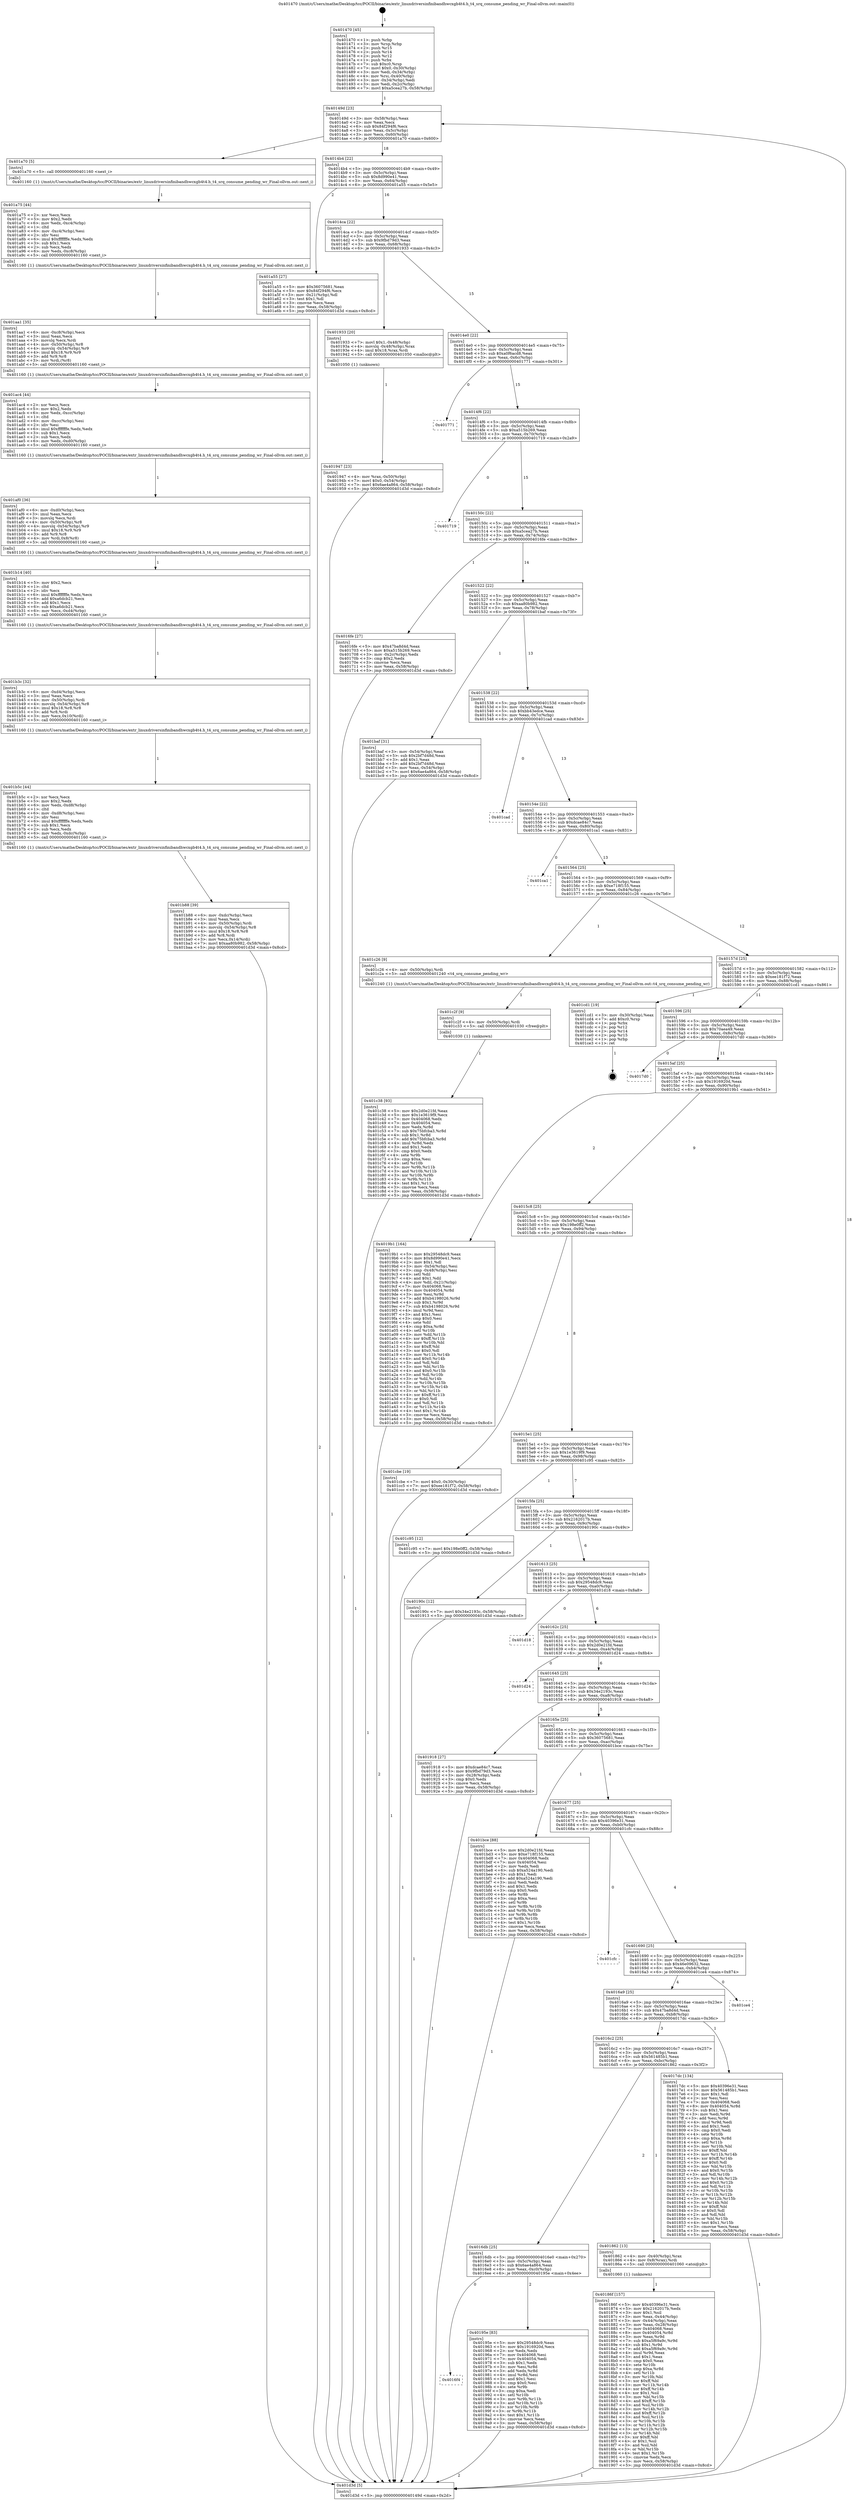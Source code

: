 digraph "0x401470" {
  label = "0x401470 (/mnt/c/Users/mathe/Desktop/tcc/POCII/binaries/extr_linuxdriversinfinibandhwcxgb4t4.h_t4_srq_consume_pending_wr_Final-ollvm.out::main(0))"
  labelloc = "t"
  node[shape=record]

  Entry [label="",width=0.3,height=0.3,shape=circle,fillcolor=black,style=filled]
  "0x40149d" [label="{
     0x40149d [23]\l
     | [instrs]\l
     &nbsp;&nbsp;0x40149d \<+3\>: mov -0x58(%rbp),%eax\l
     &nbsp;&nbsp;0x4014a0 \<+2\>: mov %eax,%ecx\l
     &nbsp;&nbsp;0x4014a2 \<+6\>: sub $0x84f294f6,%ecx\l
     &nbsp;&nbsp;0x4014a8 \<+3\>: mov %eax,-0x5c(%rbp)\l
     &nbsp;&nbsp;0x4014ab \<+3\>: mov %ecx,-0x60(%rbp)\l
     &nbsp;&nbsp;0x4014ae \<+6\>: je 0000000000401a70 \<main+0x600\>\l
  }"]
  "0x401a70" [label="{
     0x401a70 [5]\l
     | [instrs]\l
     &nbsp;&nbsp;0x401a70 \<+5\>: call 0000000000401160 \<next_i\>\l
     | [calls]\l
     &nbsp;&nbsp;0x401160 \{1\} (/mnt/c/Users/mathe/Desktop/tcc/POCII/binaries/extr_linuxdriversinfinibandhwcxgb4t4.h_t4_srq_consume_pending_wr_Final-ollvm.out::next_i)\l
  }"]
  "0x4014b4" [label="{
     0x4014b4 [22]\l
     | [instrs]\l
     &nbsp;&nbsp;0x4014b4 \<+5\>: jmp 00000000004014b9 \<main+0x49\>\l
     &nbsp;&nbsp;0x4014b9 \<+3\>: mov -0x5c(%rbp),%eax\l
     &nbsp;&nbsp;0x4014bc \<+5\>: sub $0x8d990e41,%eax\l
     &nbsp;&nbsp;0x4014c1 \<+3\>: mov %eax,-0x64(%rbp)\l
     &nbsp;&nbsp;0x4014c4 \<+6\>: je 0000000000401a55 \<main+0x5e5\>\l
  }"]
  Exit [label="",width=0.3,height=0.3,shape=circle,fillcolor=black,style=filled,peripheries=2]
  "0x401a55" [label="{
     0x401a55 [27]\l
     | [instrs]\l
     &nbsp;&nbsp;0x401a55 \<+5\>: mov $0x36075681,%eax\l
     &nbsp;&nbsp;0x401a5a \<+5\>: mov $0x84f294f6,%ecx\l
     &nbsp;&nbsp;0x401a5f \<+3\>: mov -0x21(%rbp),%dl\l
     &nbsp;&nbsp;0x401a62 \<+3\>: test $0x1,%dl\l
     &nbsp;&nbsp;0x401a65 \<+3\>: cmovne %ecx,%eax\l
     &nbsp;&nbsp;0x401a68 \<+3\>: mov %eax,-0x58(%rbp)\l
     &nbsp;&nbsp;0x401a6b \<+5\>: jmp 0000000000401d3d \<main+0x8cd\>\l
  }"]
  "0x4014ca" [label="{
     0x4014ca [22]\l
     | [instrs]\l
     &nbsp;&nbsp;0x4014ca \<+5\>: jmp 00000000004014cf \<main+0x5f\>\l
     &nbsp;&nbsp;0x4014cf \<+3\>: mov -0x5c(%rbp),%eax\l
     &nbsp;&nbsp;0x4014d2 \<+5\>: sub $0x9fbd79d3,%eax\l
     &nbsp;&nbsp;0x4014d7 \<+3\>: mov %eax,-0x68(%rbp)\l
     &nbsp;&nbsp;0x4014da \<+6\>: je 0000000000401933 \<main+0x4c3\>\l
  }"]
  "0x401c38" [label="{
     0x401c38 [93]\l
     | [instrs]\l
     &nbsp;&nbsp;0x401c38 \<+5\>: mov $0x2d0e21fd,%eax\l
     &nbsp;&nbsp;0x401c3d \<+5\>: mov $0x1e3619f9,%ecx\l
     &nbsp;&nbsp;0x401c42 \<+7\>: mov 0x404068,%edx\l
     &nbsp;&nbsp;0x401c49 \<+7\>: mov 0x404054,%esi\l
     &nbsp;&nbsp;0x401c50 \<+3\>: mov %edx,%r8d\l
     &nbsp;&nbsp;0x401c53 \<+7\>: sub $0x75bfcba3,%r8d\l
     &nbsp;&nbsp;0x401c5a \<+4\>: sub $0x1,%r8d\l
     &nbsp;&nbsp;0x401c5e \<+7\>: add $0x75bfcba3,%r8d\l
     &nbsp;&nbsp;0x401c65 \<+4\>: imul %r8d,%edx\l
     &nbsp;&nbsp;0x401c69 \<+3\>: and $0x1,%edx\l
     &nbsp;&nbsp;0x401c6c \<+3\>: cmp $0x0,%edx\l
     &nbsp;&nbsp;0x401c6f \<+4\>: sete %r9b\l
     &nbsp;&nbsp;0x401c73 \<+3\>: cmp $0xa,%esi\l
     &nbsp;&nbsp;0x401c76 \<+4\>: setl %r10b\l
     &nbsp;&nbsp;0x401c7a \<+3\>: mov %r9b,%r11b\l
     &nbsp;&nbsp;0x401c7d \<+3\>: and %r10b,%r11b\l
     &nbsp;&nbsp;0x401c80 \<+3\>: xor %r10b,%r9b\l
     &nbsp;&nbsp;0x401c83 \<+3\>: or %r9b,%r11b\l
     &nbsp;&nbsp;0x401c86 \<+4\>: test $0x1,%r11b\l
     &nbsp;&nbsp;0x401c8a \<+3\>: cmovne %ecx,%eax\l
     &nbsp;&nbsp;0x401c8d \<+3\>: mov %eax,-0x58(%rbp)\l
     &nbsp;&nbsp;0x401c90 \<+5\>: jmp 0000000000401d3d \<main+0x8cd\>\l
  }"]
  "0x401933" [label="{
     0x401933 [20]\l
     | [instrs]\l
     &nbsp;&nbsp;0x401933 \<+7\>: movl $0x1,-0x48(%rbp)\l
     &nbsp;&nbsp;0x40193a \<+4\>: movslq -0x48(%rbp),%rax\l
     &nbsp;&nbsp;0x40193e \<+4\>: imul $0x18,%rax,%rdi\l
     &nbsp;&nbsp;0x401942 \<+5\>: call 0000000000401050 \<malloc@plt\>\l
     | [calls]\l
     &nbsp;&nbsp;0x401050 \{1\} (unknown)\l
  }"]
  "0x4014e0" [label="{
     0x4014e0 [22]\l
     | [instrs]\l
     &nbsp;&nbsp;0x4014e0 \<+5\>: jmp 00000000004014e5 \<main+0x75\>\l
     &nbsp;&nbsp;0x4014e5 \<+3\>: mov -0x5c(%rbp),%eax\l
     &nbsp;&nbsp;0x4014e8 \<+5\>: sub $0xa0f6acd8,%eax\l
     &nbsp;&nbsp;0x4014ed \<+3\>: mov %eax,-0x6c(%rbp)\l
     &nbsp;&nbsp;0x4014f0 \<+6\>: je 0000000000401771 \<main+0x301\>\l
  }"]
  "0x401c2f" [label="{
     0x401c2f [9]\l
     | [instrs]\l
     &nbsp;&nbsp;0x401c2f \<+4\>: mov -0x50(%rbp),%rdi\l
     &nbsp;&nbsp;0x401c33 \<+5\>: call 0000000000401030 \<free@plt\>\l
     | [calls]\l
     &nbsp;&nbsp;0x401030 \{1\} (unknown)\l
  }"]
  "0x401771" [label="{
     0x401771\l
  }", style=dashed]
  "0x4014f6" [label="{
     0x4014f6 [22]\l
     | [instrs]\l
     &nbsp;&nbsp;0x4014f6 \<+5\>: jmp 00000000004014fb \<main+0x8b\>\l
     &nbsp;&nbsp;0x4014fb \<+3\>: mov -0x5c(%rbp),%eax\l
     &nbsp;&nbsp;0x4014fe \<+5\>: sub $0xa515b269,%eax\l
     &nbsp;&nbsp;0x401503 \<+3\>: mov %eax,-0x70(%rbp)\l
     &nbsp;&nbsp;0x401506 \<+6\>: je 0000000000401719 \<main+0x2a9\>\l
  }"]
  "0x401b88" [label="{
     0x401b88 [39]\l
     | [instrs]\l
     &nbsp;&nbsp;0x401b88 \<+6\>: mov -0xdc(%rbp),%ecx\l
     &nbsp;&nbsp;0x401b8e \<+3\>: imul %eax,%ecx\l
     &nbsp;&nbsp;0x401b91 \<+4\>: mov -0x50(%rbp),%rdi\l
     &nbsp;&nbsp;0x401b95 \<+4\>: movslq -0x54(%rbp),%r8\l
     &nbsp;&nbsp;0x401b99 \<+4\>: imul $0x18,%r8,%r8\l
     &nbsp;&nbsp;0x401b9d \<+3\>: add %r8,%rdi\l
     &nbsp;&nbsp;0x401ba0 \<+3\>: mov %ecx,0x14(%rdi)\l
     &nbsp;&nbsp;0x401ba3 \<+7\>: movl $0xaa80b982,-0x58(%rbp)\l
     &nbsp;&nbsp;0x401baa \<+5\>: jmp 0000000000401d3d \<main+0x8cd\>\l
  }"]
  "0x401719" [label="{
     0x401719\l
  }", style=dashed]
  "0x40150c" [label="{
     0x40150c [22]\l
     | [instrs]\l
     &nbsp;&nbsp;0x40150c \<+5\>: jmp 0000000000401511 \<main+0xa1\>\l
     &nbsp;&nbsp;0x401511 \<+3\>: mov -0x5c(%rbp),%eax\l
     &nbsp;&nbsp;0x401514 \<+5\>: sub $0xa5cea27b,%eax\l
     &nbsp;&nbsp;0x401519 \<+3\>: mov %eax,-0x74(%rbp)\l
     &nbsp;&nbsp;0x40151c \<+6\>: je 00000000004016fe \<main+0x28e\>\l
  }"]
  "0x401b5c" [label="{
     0x401b5c [44]\l
     | [instrs]\l
     &nbsp;&nbsp;0x401b5c \<+2\>: xor %ecx,%ecx\l
     &nbsp;&nbsp;0x401b5e \<+5\>: mov $0x2,%edx\l
     &nbsp;&nbsp;0x401b63 \<+6\>: mov %edx,-0xd8(%rbp)\l
     &nbsp;&nbsp;0x401b69 \<+1\>: cltd\l
     &nbsp;&nbsp;0x401b6a \<+6\>: mov -0xd8(%rbp),%esi\l
     &nbsp;&nbsp;0x401b70 \<+2\>: idiv %esi\l
     &nbsp;&nbsp;0x401b72 \<+6\>: imul $0xfffffffe,%edx,%edx\l
     &nbsp;&nbsp;0x401b78 \<+3\>: sub $0x1,%ecx\l
     &nbsp;&nbsp;0x401b7b \<+2\>: sub %ecx,%edx\l
     &nbsp;&nbsp;0x401b7d \<+6\>: mov %edx,-0xdc(%rbp)\l
     &nbsp;&nbsp;0x401b83 \<+5\>: call 0000000000401160 \<next_i\>\l
     | [calls]\l
     &nbsp;&nbsp;0x401160 \{1\} (/mnt/c/Users/mathe/Desktop/tcc/POCII/binaries/extr_linuxdriversinfinibandhwcxgb4t4.h_t4_srq_consume_pending_wr_Final-ollvm.out::next_i)\l
  }"]
  "0x4016fe" [label="{
     0x4016fe [27]\l
     | [instrs]\l
     &nbsp;&nbsp;0x4016fe \<+5\>: mov $0x47ba8d4d,%eax\l
     &nbsp;&nbsp;0x401703 \<+5\>: mov $0xa515b269,%ecx\l
     &nbsp;&nbsp;0x401708 \<+3\>: mov -0x2c(%rbp),%edx\l
     &nbsp;&nbsp;0x40170b \<+3\>: cmp $0x2,%edx\l
     &nbsp;&nbsp;0x40170e \<+3\>: cmovne %ecx,%eax\l
     &nbsp;&nbsp;0x401711 \<+3\>: mov %eax,-0x58(%rbp)\l
     &nbsp;&nbsp;0x401714 \<+5\>: jmp 0000000000401d3d \<main+0x8cd\>\l
  }"]
  "0x401522" [label="{
     0x401522 [22]\l
     | [instrs]\l
     &nbsp;&nbsp;0x401522 \<+5\>: jmp 0000000000401527 \<main+0xb7\>\l
     &nbsp;&nbsp;0x401527 \<+3\>: mov -0x5c(%rbp),%eax\l
     &nbsp;&nbsp;0x40152a \<+5\>: sub $0xaa80b982,%eax\l
     &nbsp;&nbsp;0x40152f \<+3\>: mov %eax,-0x78(%rbp)\l
     &nbsp;&nbsp;0x401532 \<+6\>: je 0000000000401baf \<main+0x73f\>\l
  }"]
  "0x401d3d" [label="{
     0x401d3d [5]\l
     | [instrs]\l
     &nbsp;&nbsp;0x401d3d \<+5\>: jmp 000000000040149d \<main+0x2d\>\l
  }"]
  "0x401470" [label="{
     0x401470 [45]\l
     | [instrs]\l
     &nbsp;&nbsp;0x401470 \<+1\>: push %rbp\l
     &nbsp;&nbsp;0x401471 \<+3\>: mov %rsp,%rbp\l
     &nbsp;&nbsp;0x401474 \<+2\>: push %r15\l
     &nbsp;&nbsp;0x401476 \<+2\>: push %r14\l
     &nbsp;&nbsp;0x401478 \<+2\>: push %r12\l
     &nbsp;&nbsp;0x40147a \<+1\>: push %rbx\l
     &nbsp;&nbsp;0x40147b \<+7\>: sub $0xc0,%rsp\l
     &nbsp;&nbsp;0x401482 \<+7\>: movl $0x0,-0x30(%rbp)\l
     &nbsp;&nbsp;0x401489 \<+3\>: mov %edi,-0x34(%rbp)\l
     &nbsp;&nbsp;0x40148c \<+4\>: mov %rsi,-0x40(%rbp)\l
     &nbsp;&nbsp;0x401490 \<+3\>: mov -0x34(%rbp),%edi\l
     &nbsp;&nbsp;0x401493 \<+3\>: mov %edi,-0x2c(%rbp)\l
     &nbsp;&nbsp;0x401496 \<+7\>: movl $0xa5cea27b,-0x58(%rbp)\l
  }"]
  "0x401b3c" [label="{
     0x401b3c [32]\l
     | [instrs]\l
     &nbsp;&nbsp;0x401b3c \<+6\>: mov -0xd4(%rbp),%ecx\l
     &nbsp;&nbsp;0x401b42 \<+3\>: imul %eax,%ecx\l
     &nbsp;&nbsp;0x401b45 \<+4\>: mov -0x50(%rbp),%rdi\l
     &nbsp;&nbsp;0x401b49 \<+4\>: movslq -0x54(%rbp),%r8\l
     &nbsp;&nbsp;0x401b4d \<+4\>: imul $0x18,%r8,%r8\l
     &nbsp;&nbsp;0x401b51 \<+3\>: add %r8,%rdi\l
     &nbsp;&nbsp;0x401b54 \<+3\>: mov %ecx,0x10(%rdi)\l
     &nbsp;&nbsp;0x401b57 \<+5\>: call 0000000000401160 \<next_i\>\l
     | [calls]\l
     &nbsp;&nbsp;0x401160 \{1\} (/mnt/c/Users/mathe/Desktop/tcc/POCII/binaries/extr_linuxdriversinfinibandhwcxgb4t4.h_t4_srq_consume_pending_wr_Final-ollvm.out::next_i)\l
  }"]
  "0x401baf" [label="{
     0x401baf [31]\l
     | [instrs]\l
     &nbsp;&nbsp;0x401baf \<+3\>: mov -0x54(%rbp),%eax\l
     &nbsp;&nbsp;0x401bb2 \<+5\>: sub $0x2bf7d48d,%eax\l
     &nbsp;&nbsp;0x401bb7 \<+3\>: add $0x1,%eax\l
     &nbsp;&nbsp;0x401bba \<+5\>: add $0x2bf7d48d,%eax\l
     &nbsp;&nbsp;0x401bbf \<+3\>: mov %eax,-0x54(%rbp)\l
     &nbsp;&nbsp;0x401bc2 \<+7\>: movl $0x6ae4a864,-0x58(%rbp)\l
     &nbsp;&nbsp;0x401bc9 \<+5\>: jmp 0000000000401d3d \<main+0x8cd\>\l
  }"]
  "0x401538" [label="{
     0x401538 [22]\l
     | [instrs]\l
     &nbsp;&nbsp;0x401538 \<+5\>: jmp 000000000040153d \<main+0xcd\>\l
     &nbsp;&nbsp;0x40153d \<+3\>: mov -0x5c(%rbp),%eax\l
     &nbsp;&nbsp;0x401540 \<+5\>: sub $0xbb43edce,%eax\l
     &nbsp;&nbsp;0x401545 \<+3\>: mov %eax,-0x7c(%rbp)\l
     &nbsp;&nbsp;0x401548 \<+6\>: je 0000000000401cad \<main+0x83d\>\l
  }"]
  "0x401b14" [label="{
     0x401b14 [40]\l
     | [instrs]\l
     &nbsp;&nbsp;0x401b14 \<+5\>: mov $0x2,%ecx\l
     &nbsp;&nbsp;0x401b19 \<+1\>: cltd\l
     &nbsp;&nbsp;0x401b1a \<+2\>: idiv %ecx\l
     &nbsp;&nbsp;0x401b1c \<+6\>: imul $0xfffffffe,%edx,%ecx\l
     &nbsp;&nbsp;0x401b22 \<+6\>: add $0xa6dcb21,%ecx\l
     &nbsp;&nbsp;0x401b28 \<+3\>: add $0x1,%ecx\l
     &nbsp;&nbsp;0x401b2b \<+6\>: sub $0xa6dcb21,%ecx\l
     &nbsp;&nbsp;0x401b31 \<+6\>: mov %ecx,-0xd4(%rbp)\l
     &nbsp;&nbsp;0x401b37 \<+5\>: call 0000000000401160 \<next_i\>\l
     | [calls]\l
     &nbsp;&nbsp;0x401160 \{1\} (/mnt/c/Users/mathe/Desktop/tcc/POCII/binaries/extr_linuxdriversinfinibandhwcxgb4t4.h_t4_srq_consume_pending_wr_Final-ollvm.out::next_i)\l
  }"]
  "0x401cad" [label="{
     0x401cad\l
  }", style=dashed]
  "0x40154e" [label="{
     0x40154e [22]\l
     | [instrs]\l
     &nbsp;&nbsp;0x40154e \<+5\>: jmp 0000000000401553 \<main+0xe3\>\l
     &nbsp;&nbsp;0x401553 \<+3\>: mov -0x5c(%rbp),%eax\l
     &nbsp;&nbsp;0x401556 \<+5\>: sub $0xdcae84c7,%eax\l
     &nbsp;&nbsp;0x40155b \<+3\>: mov %eax,-0x80(%rbp)\l
     &nbsp;&nbsp;0x40155e \<+6\>: je 0000000000401ca1 \<main+0x831\>\l
  }"]
  "0x401af0" [label="{
     0x401af0 [36]\l
     | [instrs]\l
     &nbsp;&nbsp;0x401af0 \<+6\>: mov -0xd0(%rbp),%ecx\l
     &nbsp;&nbsp;0x401af6 \<+3\>: imul %eax,%ecx\l
     &nbsp;&nbsp;0x401af9 \<+3\>: movslq %ecx,%rdi\l
     &nbsp;&nbsp;0x401afc \<+4\>: mov -0x50(%rbp),%r8\l
     &nbsp;&nbsp;0x401b00 \<+4\>: movslq -0x54(%rbp),%r9\l
     &nbsp;&nbsp;0x401b04 \<+4\>: imul $0x18,%r9,%r9\l
     &nbsp;&nbsp;0x401b08 \<+3\>: add %r9,%r8\l
     &nbsp;&nbsp;0x401b0b \<+4\>: mov %rdi,0x8(%r8)\l
     &nbsp;&nbsp;0x401b0f \<+5\>: call 0000000000401160 \<next_i\>\l
     | [calls]\l
     &nbsp;&nbsp;0x401160 \{1\} (/mnt/c/Users/mathe/Desktop/tcc/POCII/binaries/extr_linuxdriversinfinibandhwcxgb4t4.h_t4_srq_consume_pending_wr_Final-ollvm.out::next_i)\l
  }"]
  "0x401ca1" [label="{
     0x401ca1\l
  }", style=dashed]
  "0x401564" [label="{
     0x401564 [25]\l
     | [instrs]\l
     &nbsp;&nbsp;0x401564 \<+5\>: jmp 0000000000401569 \<main+0xf9\>\l
     &nbsp;&nbsp;0x401569 \<+3\>: mov -0x5c(%rbp),%eax\l
     &nbsp;&nbsp;0x40156c \<+5\>: sub $0xe718f155,%eax\l
     &nbsp;&nbsp;0x401571 \<+6\>: mov %eax,-0x84(%rbp)\l
     &nbsp;&nbsp;0x401577 \<+6\>: je 0000000000401c26 \<main+0x7b6\>\l
  }"]
  "0x401ac4" [label="{
     0x401ac4 [44]\l
     | [instrs]\l
     &nbsp;&nbsp;0x401ac4 \<+2\>: xor %ecx,%ecx\l
     &nbsp;&nbsp;0x401ac6 \<+5\>: mov $0x2,%edx\l
     &nbsp;&nbsp;0x401acb \<+6\>: mov %edx,-0xcc(%rbp)\l
     &nbsp;&nbsp;0x401ad1 \<+1\>: cltd\l
     &nbsp;&nbsp;0x401ad2 \<+6\>: mov -0xcc(%rbp),%esi\l
     &nbsp;&nbsp;0x401ad8 \<+2\>: idiv %esi\l
     &nbsp;&nbsp;0x401ada \<+6\>: imul $0xfffffffe,%edx,%edx\l
     &nbsp;&nbsp;0x401ae0 \<+3\>: sub $0x1,%ecx\l
     &nbsp;&nbsp;0x401ae3 \<+2\>: sub %ecx,%edx\l
     &nbsp;&nbsp;0x401ae5 \<+6\>: mov %edx,-0xd0(%rbp)\l
     &nbsp;&nbsp;0x401aeb \<+5\>: call 0000000000401160 \<next_i\>\l
     | [calls]\l
     &nbsp;&nbsp;0x401160 \{1\} (/mnt/c/Users/mathe/Desktop/tcc/POCII/binaries/extr_linuxdriversinfinibandhwcxgb4t4.h_t4_srq_consume_pending_wr_Final-ollvm.out::next_i)\l
  }"]
  "0x401c26" [label="{
     0x401c26 [9]\l
     | [instrs]\l
     &nbsp;&nbsp;0x401c26 \<+4\>: mov -0x50(%rbp),%rdi\l
     &nbsp;&nbsp;0x401c2a \<+5\>: call 0000000000401240 \<t4_srq_consume_pending_wr\>\l
     | [calls]\l
     &nbsp;&nbsp;0x401240 \{1\} (/mnt/c/Users/mathe/Desktop/tcc/POCII/binaries/extr_linuxdriversinfinibandhwcxgb4t4.h_t4_srq_consume_pending_wr_Final-ollvm.out::t4_srq_consume_pending_wr)\l
  }"]
  "0x40157d" [label="{
     0x40157d [25]\l
     | [instrs]\l
     &nbsp;&nbsp;0x40157d \<+5\>: jmp 0000000000401582 \<main+0x112\>\l
     &nbsp;&nbsp;0x401582 \<+3\>: mov -0x5c(%rbp),%eax\l
     &nbsp;&nbsp;0x401585 \<+5\>: sub $0xee181f72,%eax\l
     &nbsp;&nbsp;0x40158a \<+6\>: mov %eax,-0x88(%rbp)\l
     &nbsp;&nbsp;0x401590 \<+6\>: je 0000000000401cd1 \<main+0x861\>\l
  }"]
  "0x401aa1" [label="{
     0x401aa1 [35]\l
     | [instrs]\l
     &nbsp;&nbsp;0x401aa1 \<+6\>: mov -0xc8(%rbp),%ecx\l
     &nbsp;&nbsp;0x401aa7 \<+3\>: imul %eax,%ecx\l
     &nbsp;&nbsp;0x401aaa \<+3\>: movslq %ecx,%rdi\l
     &nbsp;&nbsp;0x401aad \<+4\>: mov -0x50(%rbp),%r8\l
     &nbsp;&nbsp;0x401ab1 \<+4\>: movslq -0x54(%rbp),%r9\l
     &nbsp;&nbsp;0x401ab5 \<+4\>: imul $0x18,%r9,%r9\l
     &nbsp;&nbsp;0x401ab9 \<+3\>: add %r9,%r8\l
     &nbsp;&nbsp;0x401abc \<+3\>: mov %rdi,(%r8)\l
     &nbsp;&nbsp;0x401abf \<+5\>: call 0000000000401160 \<next_i\>\l
     | [calls]\l
     &nbsp;&nbsp;0x401160 \{1\} (/mnt/c/Users/mathe/Desktop/tcc/POCII/binaries/extr_linuxdriversinfinibandhwcxgb4t4.h_t4_srq_consume_pending_wr_Final-ollvm.out::next_i)\l
  }"]
  "0x401cd1" [label="{
     0x401cd1 [19]\l
     | [instrs]\l
     &nbsp;&nbsp;0x401cd1 \<+3\>: mov -0x30(%rbp),%eax\l
     &nbsp;&nbsp;0x401cd4 \<+7\>: add $0xc0,%rsp\l
     &nbsp;&nbsp;0x401cdb \<+1\>: pop %rbx\l
     &nbsp;&nbsp;0x401cdc \<+2\>: pop %r12\l
     &nbsp;&nbsp;0x401cde \<+2\>: pop %r14\l
     &nbsp;&nbsp;0x401ce0 \<+2\>: pop %r15\l
     &nbsp;&nbsp;0x401ce2 \<+1\>: pop %rbp\l
     &nbsp;&nbsp;0x401ce3 \<+1\>: ret\l
  }"]
  "0x401596" [label="{
     0x401596 [25]\l
     | [instrs]\l
     &nbsp;&nbsp;0x401596 \<+5\>: jmp 000000000040159b \<main+0x12b\>\l
     &nbsp;&nbsp;0x40159b \<+3\>: mov -0x5c(%rbp),%eax\l
     &nbsp;&nbsp;0x40159e \<+5\>: sub $0x70aea49,%eax\l
     &nbsp;&nbsp;0x4015a3 \<+6\>: mov %eax,-0x8c(%rbp)\l
     &nbsp;&nbsp;0x4015a9 \<+6\>: je 00000000004017d0 \<main+0x360\>\l
  }"]
  "0x401a75" [label="{
     0x401a75 [44]\l
     | [instrs]\l
     &nbsp;&nbsp;0x401a75 \<+2\>: xor %ecx,%ecx\l
     &nbsp;&nbsp;0x401a77 \<+5\>: mov $0x2,%edx\l
     &nbsp;&nbsp;0x401a7c \<+6\>: mov %edx,-0xc4(%rbp)\l
     &nbsp;&nbsp;0x401a82 \<+1\>: cltd\l
     &nbsp;&nbsp;0x401a83 \<+6\>: mov -0xc4(%rbp),%esi\l
     &nbsp;&nbsp;0x401a89 \<+2\>: idiv %esi\l
     &nbsp;&nbsp;0x401a8b \<+6\>: imul $0xfffffffe,%edx,%edx\l
     &nbsp;&nbsp;0x401a91 \<+3\>: sub $0x1,%ecx\l
     &nbsp;&nbsp;0x401a94 \<+2\>: sub %ecx,%edx\l
     &nbsp;&nbsp;0x401a96 \<+6\>: mov %edx,-0xc8(%rbp)\l
     &nbsp;&nbsp;0x401a9c \<+5\>: call 0000000000401160 \<next_i\>\l
     | [calls]\l
     &nbsp;&nbsp;0x401160 \{1\} (/mnt/c/Users/mathe/Desktop/tcc/POCII/binaries/extr_linuxdriversinfinibandhwcxgb4t4.h_t4_srq_consume_pending_wr_Final-ollvm.out::next_i)\l
  }"]
  "0x4017d0" [label="{
     0x4017d0\l
  }", style=dashed]
  "0x4015af" [label="{
     0x4015af [25]\l
     | [instrs]\l
     &nbsp;&nbsp;0x4015af \<+5\>: jmp 00000000004015b4 \<main+0x144\>\l
     &nbsp;&nbsp;0x4015b4 \<+3\>: mov -0x5c(%rbp),%eax\l
     &nbsp;&nbsp;0x4015b7 \<+5\>: sub $0x1916920d,%eax\l
     &nbsp;&nbsp;0x4015bc \<+6\>: mov %eax,-0x90(%rbp)\l
     &nbsp;&nbsp;0x4015c2 \<+6\>: je 00000000004019b1 \<main+0x541\>\l
  }"]
  "0x4016f4" [label="{
     0x4016f4\l
  }", style=dashed]
  "0x4019b1" [label="{
     0x4019b1 [164]\l
     | [instrs]\l
     &nbsp;&nbsp;0x4019b1 \<+5\>: mov $0x29548dc9,%eax\l
     &nbsp;&nbsp;0x4019b6 \<+5\>: mov $0x8d990e41,%ecx\l
     &nbsp;&nbsp;0x4019bb \<+2\>: mov $0x1,%dl\l
     &nbsp;&nbsp;0x4019bd \<+3\>: mov -0x54(%rbp),%esi\l
     &nbsp;&nbsp;0x4019c0 \<+3\>: cmp -0x48(%rbp),%esi\l
     &nbsp;&nbsp;0x4019c3 \<+4\>: setl %dil\l
     &nbsp;&nbsp;0x4019c7 \<+4\>: and $0x1,%dil\l
     &nbsp;&nbsp;0x4019cb \<+4\>: mov %dil,-0x21(%rbp)\l
     &nbsp;&nbsp;0x4019cf \<+7\>: mov 0x404068,%esi\l
     &nbsp;&nbsp;0x4019d6 \<+8\>: mov 0x404054,%r8d\l
     &nbsp;&nbsp;0x4019de \<+3\>: mov %esi,%r9d\l
     &nbsp;&nbsp;0x4019e1 \<+7\>: add $0xb4198026,%r9d\l
     &nbsp;&nbsp;0x4019e8 \<+4\>: sub $0x1,%r9d\l
     &nbsp;&nbsp;0x4019ec \<+7\>: sub $0xb4198026,%r9d\l
     &nbsp;&nbsp;0x4019f3 \<+4\>: imul %r9d,%esi\l
     &nbsp;&nbsp;0x4019f7 \<+3\>: and $0x1,%esi\l
     &nbsp;&nbsp;0x4019fa \<+3\>: cmp $0x0,%esi\l
     &nbsp;&nbsp;0x4019fd \<+4\>: sete %dil\l
     &nbsp;&nbsp;0x401a01 \<+4\>: cmp $0xa,%r8d\l
     &nbsp;&nbsp;0x401a05 \<+4\>: setl %r10b\l
     &nbsp;&nbsp;0x401a09 \<+3\>: mov %dil,%r11b\l
     &nbsp;&nbsp;0x401a0c \<+4\>: xor $0xff,%r11b\l
     &nbsp;&nbsp;0x401a10 \<+3\>: mov %r10b,%bl\l
     &nbsp;&nbsp;0x401a13 \<+3\>: xor $0xff,%bl\l
     &nbsp;&nbsp;0x401a16 \<+3\>: xor $0x0,%dl\l
     &nbsp;&nbsp;0x401a19 \<+3\>: mov %r11b,%r14b\l
     &nbsp;&nbsp;0x401a1c \<+4\>: and $0x0,%r14b\l
     &nbsp;&nbsp;0x401a20 \<+3\>: and %dl,%dil\l
     &nbsp;&nbsp;0x401a23 \<+3\>: mov %bl,%r15b\l
     &nbsp;&nbsp;0x401a26 \<+4\>: and $0x0,%r15b\l
     &nbsp;&nbsp;0x401a2a \<+3\>: and %dl,%r10b\l
     &nbsp;&nbsp;0x401a2d \<+3\>: or %dil,%r14b\l
     &nbsp;&nbsp;0x401a30 \<+3\>: or %r10b,%r15b\l
     &nbsp;&nbsp;0x401a33 \<+3\>: xor %r15b,%r14b\l
     &nbsp;&nbsp;0x401a36 \<+3\>: or %bl,%r11b\l
     &nbsp;&nbsp;0x401a39 \<+4\>: xor $0xff,%r11b\l
     &nbsp;&nbsp;0x401a3d \<+3\>: or $0x0,%dl\l
     &nbsp;&nbsp;0x401a40 \<+3\>: and %dl,%r11b\l
     &nbsp;&nbsp;0x401a43 \<+3\>: or %r11b,%r14b\l
     &nbsp;&nbsp;0x401a46 \<+4\>: test $0x1,%r14b\l
     &nbsp;&nbsp;0x401a4a \<+3\>: cmovne %ecx,%eax\l
     &nbsp;&nbsp;0x401a4d \<+3\>: mov %eax,-0x58(%rbp)\l
     &nbsp;&nbsp;0x401a50 \<+5\>: jmp 0000000000401d3d \<main+0x8cd\>\l
  }"]
  "0x4015c8" [label="{
     0x4015c8 [25]\l
     | [instrs]\l
     &nbsp;&nbsp;0x4015c8 \<+5\>: jmp 00000000004015cd \<main+0x15d\>\l
     &nbsp;&nbsp;0x4015cd \<+3\>: mov -0x5c(%rbp),%eax\l
     &nbsp;&nbsp;0x4015d0 \<+5\>: sub $0x198e0ff2,%eax\l
     &nbsp;&nbsp;0x4015d5 \<+6\>: mov %eax,-0x94(%rbp)\l
     &nbsp;&nbsp;0x4015db \<+6\>: je 0000000000401cbe \<main+0x84e\>\l
  }"]
  "0x40195e" [label="{
     0x40195e [83]\l
     | [instrs]\l
     &nbsp;&nbsp;0x40195e \<+5\>: mov $0x29548dc9,%eax\l
     &nbsp;&nbsp;0x401963 \<+5\>: mov $0x1916920d,%ecx\l
     &nbsp;&nbsp;0x401968 \<+2\>: xor %edx,%edx\l
     &nbsp;&nbsp;0x40196a \<+7\>: mov 0x404068,%esi\l
     &nbsp;&nbsp;0x401971 \<+7\>: mov 0x404054,%edi\l
     &nbsp;&nbsp;0x401978 \<+3\>: sub $0x1,%edx\l
     &nbsp;&nbsp;0x40197b \<+3\>: mov %esi,%r8d\l
     &nbsp;&nbsp;0x40197e \<+3\>: add %edx,%r8d\l
     &nbsp;&nbsp;0x401981 \<+4\>: imul %r8d,%esi\l
     &nbsp;&nbsp;0x401985 \<+3\>: and $0x1,%esi\l
     &nbsp;&nbsp;0x401988 \<+3\>: cmp $0x0,%esi\l
     &nbsp;&nbsp;0x40198b \<+4\>: sete %r9b\l
     &nbsp;&nbsp;0x40198f \<+3\>: cmp $0xa,%edi\l
     &nbsp;&nbsp;0x401992 \<+4\>: setl %r10b\l
     &nbsp;&nbsp;0x401996 \<+3\>: mov %r9b,%r11b\l
     &nbsp;&nbsp;0x401999 \<+3\>: and %r10b,%r11b\l
     &nbsp;&nbsp;0x40199c \<+3\>: xor %r10b,%r9b\l
     &nbsp;&nbsp;0x40199f \<+3\>: or %r9b,%r11b\l
     &nbsp;&nbsp;0x4019a2 \<+4\>: test $0x1,%r11b\l
     &nbsp;&nbsp;0x4019a6 \<+3\>: cmovne %ecx,%eax\l
     &nbsp;&nbsp;0x4019a9 \<+3\>: mov %eax,-0x58(%rbp)\l
     &nbsp;&nbsp;0x4019ac \<+5\>: jmp 0000000000401d3d \<main+0x8cd\>\l
  }"]
  "0x401cbe" [label="{
     0x401cbe [19]\l
     | [instrs]\l
     &nbsp;&nbsp;0x401cbe \<+7\>: movl $0x0,-0x30(%rbp)\l
     &nbsp;&nbsp;0x401cc5 \<+7\>: movl $0xee181f72,-0x58(%rbp)\l
     &nbsp;&nbsp;0x401ccc \<+5\>: jmp 0000000000401d3d \<main+0x8cd\>\l
  }"]
  "0x4015e1" [label="{
     0x4015e1 [25]\l
     | [instrs]\l
     &nbsp;&nbsp;0x4015e1 \<+5\>: jmp 00000000004015e6 \<main+0x176\>\l
     &nbsp;&nbsp;0x4015e6 \<+3\>: mov -0x5c(%rbp),%eax\l
     &nbsp;&nbsp;0x4015e9 \<+5\>: sub $0x1e3619f9,%eax\l
     &nbsp;&nbsp;0x4015ee \<+6\>: mov %eax,-0x98(%rbp)\l
     &nbsp;&nbsp;0x4015f4 \<+6\>: je 0000000000401c95 \<main+0x825\>\l
  }"]
  "0x401947" [label="{
     0x401947 [23]\l
     | [instrs]\l
     &nbsp;&nbsp;0x401947 \<+4\>: mov %rax,-0x50(%rbp)\l
     &nbsp;&nbsp;0x40194b \<+7\>: movl $0x0,-0x54(%rbp)\l
     &nbsp;&nbsp;0x401952 \<+7\>: movl $0x6ae4a864,-0x58(%rbp)\l
     &nbsp;&nbsp;0x401959 \<+5\>: jmp 0000000000401d3d \<main+0x8cd\>\l
  }"]
  "0x401c95" [label="{
     0x401c95 [12]\l
     | [instrs]\l
     &nbsp;&nbsp;0x401c95 \<+7\>: movl $0x198e0ff2,-0x58(%rbp)\l
     &nbsp;&nbsp;0x401c9c \<+5\>: jmp 0000000000401d3d \<main+0x8cd\>\l
  }"]
  "0x4015fa" [label="{
     0x4015fa [25]\l
     | [instrs]\l
     &nbsp;&nbsp;0x4015fa \<+5\>: jmp 00000000004015ff \<main+0x18f\>\l
     &nbsp;&nbsp;0x4015ff \<+3\>: mov -0x5c(%rbp),%eax\l
     &nbsp;&nbsp;0x401602 \<+5\>: sub $0x2162017b,%eax\l
     &nbsp;&nbsp;0x401607 \<+6\>: mov %eax,-0x9c(%rbp)\l
     &nbsp;&nbsp;0x40160d \<+6\>: je 000000000040190c \<main+0x49c\>\l
  }"]
  "0x40186f" [label="{
     0x40186f [157]\l
     | [instrs]\l
     &nbsp;&nbsp;0x40186f \<+5\>: mov $0x40396e31,%ecx\l
     &nbsp;&nbsp;0x401874 \<+5\>: mov $0x2162017b,%edx\l
     &nbsp;&nbsp;0x401879 \<+3\>: mov $0x1,%sil\l
     &nbsp;&nbsp;0x40187c \<+3\>: mov %eax,-0x44(%rbp)\l
     &nbsp;&nbsp;0x40187f \<+3\>: mov -0x44(%rbp),%eax\l
     &nbsp;&nbsp;0x401882 \<+3\>: mov %eax,-0x28(%rbp)\l
     &nbsp;&nbsp;0x401885 \<+7\>: mov 0x404068,%eax\l
     &nbsp;&nbsp;0x40188c \<+8\>: mov 0x404054,%r8d\l
     &nbsp;&nbsp;0x401894 \<+3\>: mov %eax,%r9d\l
     &nbsp;&nbsp;0x401897 \<+7\>: sub $0xa5f69a9c,%r9d\l
     &nbsp;&nbsp;0x40189e \<+4\>: sub $0x1,%r9d\l
     &nbsp;&nbsp;0x4018a2 \<+7\>: add $0xa5f69a9c,%r9d\l
     &nbsp;&nbsp;0x4018a9 \<+4\>: imul %r9d,%eax\l
     &nbsp;&nbsp;0x4018ad \<+3\>: and $0x1,%eax\l
     &nbsp;&nbsp;0x4018b0 \<+3\>: cmp $0x0,%eax\l
     &nbsp;&nbsp;0x4018b3 \<+4\>: sete %r10b\l
     &nbsp;&nbsp;0x4018b7 \<+4\>: cmp $0xa,%r8d\l
     &nbsp;&nbsp;0x4018bb \<+4\>: setl %r11b\l
     &nbsp;&nbsp;0x4018bf \<+3\>: mov %r10b,%bl\l
     &nbsp;&nbsp;0x4018c2 \<+3\>: xor $0xff,%bl\l
     &nbsp;&nbsp;0x4018c5 \<+3\>: mov %r11b,%r14b\l
     &nbsp;&nbsp;0x4018c8 \<+4\>: xor $0xff,%r14b\l
     &nbsp;&nbsp;0x4018cc \<+4\>: xor $0x1,%sil\l
     &nbsp;&nbsp;0x4018d0 \<+3\>: mov %bl,%r15b\l
     &nbsp;&nbsp;0x4018d3 \<+4\>: and $0xff,%r15b\l
     &nbsp;&nbsp;0x4018d7 \<+3\>: and %sil,%r10b\l
     &nbsp;&nbsp;0x4018da \<+3\>: mov %r14b,%r12b\l
     &nbsp;&nbsp;0x4018dd \<+4\>: and $0xff,%r12b\l
     &nbsp;&nbsp;0x4018e1 \<+3\>: and %sil,%r11b\l
     &nbsp;&nbsp;0x4018e4 \<+3\>: or %r10b,%r15b\l
     &nbsp;&nbsp;0x4018e7 \<+3\>: or %r11b,%r12b\l
     &nbsp;&nbsp;0x4018ea \<+3\>: xor %r12b,%r15b\l
     &nbsp;&nbsp;0x4018ed \<+3\>: or %r14b,%bl\l
     &nbsp;&nbsp;0x4018f0 \<+3\>: xor $0xff,%bl\l
     &nbsp;&nbsp;0x4018f3 \<+4\>: or $0x1,%sil\l
     &nbsp;&nbsp;0x4018f7 \<+3\>: and %sil,%bl\l
     &nbsp;&nbsp;0x4018fa \<+3\>: or %bl,%r15b\l
     &nbsp;&nbsp;0x4018fd \<+4\>: test $0x1,%r15b\l
     &nbsp;&nbsp;0x401901 \<+3\>: cmovne %edx,%ecx\l
     &nbsp;&nbsp;0x401904 \<+3\>: mov %ecx,-0x58(%rbp)\l
     &nbsp;&nbsp;0x401907 \<+5\>: jmp 0000000000401d3d \<main+0x8cd\>\l
  }"]
  "0x40190c" [label="{
     0x40190c [12]\l
     | [instrs]\l
     &nbsp;&nbsp;0x40190c \<+7\>: movl $0x34e2193c,-0x58(%rbp)\l
     &nbsp;&nbsp;0x401913 \<+5\>: jmp 0000000000401d3d \<main+0x8cd\>\l
  }"]
  "0x401613" [label="{
     0x401613 [25]\l
     | [instrs]\l
     &nbsp;&nbsp;0x401613 \<+5\>: jmp 0000000000401618 \<main+0x1a8\>\l
     &nbsp;&nbsp;0x401618 \<+3\>: mov -0x5c(%rbp),%eax\l
     &nbsp;&nbsp;0x40161b \<+5\>: sub $0x29548dc9,%eax\l
     &nbsp;&nbsp;0x401620 \<+6\>: mov %eax,-0xa0(%rbp)\l
     &nbsp;&nbsp;0x401626 \<+6\>: je 0000000000401d18 \<main+0x8a8\>\l
  }"]
  "0x4016db" [label="{
     0x4016db [25]\l
     | [instrs]\l
     &nbsp;&nbsp;0x4016db \<+5\>: jmp 00000000004016e0 \<main+0x270\>\l
     &nbsp;&nbsp;0x4016e0 \<+3\>: mov -0x5c(%rbp),%eax\l
     &nbsp;&nbsp;0x4016e3 \<+5\>: sub $0x6ae4a864,%eax\l
     &nbsp;&nbsp;0x4016e8 \<+6\>: mov %eax,-0xc0(%rbp)\l
     &nbsp;&nbsp;0x4016ee \<+6\>: je 000000000040195e \<main+0x4ee\>\l
  }"]
  "0x401d18" [label="{
     0x401d18\l
  }", style=dashed]
  "0x40162c" [label="{
     0x40162c [25]\l
     | [instrs]\l
     &nbsp;&nbsp;0x40162c \<+5\>: jmp 0000000000401631 \<main+0x1c1\>\l
     &nbsp;&nbsp;0x401631 \<+3\>: mov -0x5c(%rbp),%eax\l
     &nbsp;&nbsp;0x401634 \<+5\>: sub $0x2d0e21fd,%eax\l
     &nbsp;&nbsp;0x401639 \<+6\>: mov %eax,-0xa4(%rbp)\l
     &nbsp;&nbsp;0x40163f \<+6\>: je 0000000000401d24 \<main+0x8b4\>\l
  }"]
  "0x401862" [label="{
     0x401862 [13]\l
     | [instrs]\l
     &nbsp;&nbsp;0x401862 \<+4\>: mov -0x40(%rbp),%rax\l
     &nbsp;&nbsp;0x401866 \<+4\>: mov 0x8(%rax),%rdi\l
     &nbsp;&nbsp;0x40186a \<+5\>: call 0000000000401060 \<atoi@plt\>\l
     | [calls]\l
     &nbsp;&nbsp;0x401060 \{1\} (unknown)\l
  }"]
  "0x401d24" [label="{
     0x401d24\l
  }", style=dashed]
  "0x401645" [label="{
     0x401645 [25]\l
     | [instrs]\l
     &nbsp;&nbsp;0x401645 \<+5\>: jmp 000000000040164a \<main+0x1da\>\l
     &nbsp;&nbsp;0x40164a \<+3\>: mov -0x5c(%rbp),%eax\l
     &nbsp;&nbsp;0x40164d \<+5\>: sub $0x34e2193c,%eax\l
     &nbsp;&nbsp;0x401652 \<+6\>: mov %eax,-0xa8(%rbp)\l
     &nbsp;&nbsp;0x401658 \<+6\>: je 0000000000401918 \<main+0x4a8\>\l
  }"]
  "0x4016c2" [label="{
     0x4016c2 [25]\l
     | [instrs]\l
     &nbsp;&nbsp;0x4016c2 \<+5\>: jmp 00000000004016c7 \<main+0x257\>\l
     &nbsp;&nbsp;0x4016c7 \<+3\>: mov -0x5c(%rbp),%eax\l
     &nbsp;&nbsp;0x4016ca \<+5\>: sub $0x561485b1,%eax\l
     &nbsp;&nbsp;0x4016cf \<+6\>: mov %eax,-0xbc(%rbp)\l
     &nbsp;&nbsp;0x4016d5 \<+6\>: je 0000000000401862 \<main+0x3f2\>\l
  }"]
  "0x401918" [label="{
     0x401918 [27]\l
     | [instrs]\l
     &nbsp;&nbsp;0x401918 \<+5\>: mov $0xdcae84c7,%eax\l
     &nbsp;&nbsp;0x40191d \<+5\>: mov $0x9fbd79d3,%ecx\l
     &nbsp;&nbsp;0x401922 \<+3\>: mov -0x28(%rbp),%edx\l
     &nbsp;&nbsp;0x401925 \<+3\>: cmp $0x0,%edx\l
     &nbsp;&nbsp;0x401928 \<+3\>: cmove %ecx,%eax\l
     &nbsp;&nbsp;0x40192b \<+3\>: mov %eax,-0x58(%rbp)\l
     &nbsp;&nbsp;0x40192e \<+5\>: jmp 0000000000401d3d \<main+0x8cd\>\l
  }"]
  "0x40165e" [label="{
     0x40165e [25]\l
     | [instrs]\l
     &nbsp;&nbsp;0x40165e \<+5\>: jmp 0000000000401663 \<main+0x1f3\>\l
     &nbsp;&nbsp;0x401663 \<+3\>: mov -0x5c(%rbp),%eax\l
     &nbsp;&nbsp;0x401666 \<+5\>: sub $0x36075681,%eax\l
     &nbsp;&nbsp;0x40166b \<+6\>: mov %eax,-0xac(%rbp)\l
     &nbsp;&nbsp;0x401671 \<+6\>: je 0000000000401bce \<main+0x75e\>\l
  }"]
  "0x4017dc" [label="{
     0x4017dc [134]\l
     | [instrs]\l
     &nbsp;&nbsp;0x4017dc \<+5\>: mov $0x40396e31,%eax\l
     &nbsp;&nbsp;0x4017e1 \<+5\>: mov $0x561485b1,%ecx\l
     &nbsp;&nbsp;0x4017e6 \<+2\>: mov $0x1,%dl\l
     &nbsp;&nbsp;0x4017e8 \<+2\>: xor %esi,%esi\l
     &nbsp;&nbsp;0x4017ea \<+7\>: mov 0x404068,%edi\l
     &nbsp;&nbsp;0x4017f1 \<+8\>: mov 0x404054,%r8d\l
     &nbsp;&nbsp;0x4017f9 \<+3\>: sub $0x1,%esi\l
     &nbsp;&nbsp;0x4017fc \<+3\>: mov %edi,%r9d\l
     &nbsp;&nbsp;0x4017ff \<+3\>: add %esi,%r9d\l
     &nbsp;&nbsp;0x401802 \<+4\>: imul %r9d,%edi\l
     &nbsp;&nbsp;0x401806 \<+3\>: and $0x1,%edi\l
     &nbsp;&nbsp;0x401809 \<+3\>: cmp $0x0,%edi\l
     &nbsp;&nbsp;0x40180c \<+4\>: sete %r10b\l
     &nbsp;&nbsp;0x401810 \<+4\>: cmp $0xa,%r8d\l
     &nbsp;&nbsp;0x401814 \<+4\>: setl %r11b\l
     &nbsp;&nbsp;0x401818 \<+3\>: mov %r10b,%bl\l
     &nbsp;&nbsp;0x40181b \<+3\>: xor $0xff,%bl\l
     &nbsp;&nbsp;0x40181e \<+3\>: mov %r11b,%r14b\l
     &nbsp;&nbsp;0x401821 \<+4\>: xor $0xff,%r14b\l
     &nbsp;&nbsp;0x401825 \<+3\>: xor $0x0,%dl\l
     &nbsp;&nbsp;0x401828 \<+3\>: mov %bl,%r15b\l
     &nbsp;&nbsp;0x40182b \<+4\>: and $0x0,%r15b\l
     &nbsp;&nbsp;0x40182f \<+3\>: and %dl,%r10b\l
     &nbsp;&nbsp;0x401832 \<+3\>: mov %r14b,%r12b\l
     &nbsp;&nbsp;0x401835 \<+4\>: and $0x0,%r12b\l
     &nbsp;&nbsp;0x401839 \<+3\>: and %dl,%r11b\l
     &nbsp;&nbsp;0x40183c \<+3\>: or %r10b,%r15b\l
     &nbsp;&nbsp;0x40183f \<+3\>: or %r11b,%r12b\l
     &nbsp;&nbsp;0x401842 \<+3\>: xor %r12b,%r15b\l
     &nbsp;&nbsp;0x401845 \<+3\>: or %r14b,%bl\l
     &nbsp;&nbsp;0x401848 \<+3\>: xor $0xff,%bl\l
     &nbsp;&nbsp;0x40184b \<+3\>: or $0x0,%dl\l
     &nbsp;&nbsp;0x40184e \<+2\>: and %dl,%bl\l
     &nbsp;&nbsp;0x401850 \<+3\>: or %bl,%r15b\l
     &nbsp;&nbsp;0x401853 \<+4\>: test $0x1,%r15b\l
     &nbsp;&nbsp;0x401857 \<+3\>: cmovne %ecx,%eax\l
     &nbsp;&nbsp;0x40185a \<+3\>: mov %eax,-0x58(%rbp)\l
     &nbsp;&nbsp;0x40185d \<+5\>: jmp 0000000000401d3d \<main+0x8cd\>\l
  }"]
  "0x401bce" [label="{
     0x401bce [88]\l
     | [instrs]\l
     &nbsp;&nbsp;0x401bce \<+5\>: mov $0x2d0e21fd,%eax\l
     &nbsp;&nbsp;0x401bd3 \<+5\>: mov $0xe718f155,%ecx\l
     &nbsp;&nbsp;0x401bd8 \<+7\>: mov 0x404068,%edx\l
     &nbsp;&nbsp;0x401bdf \<+7\>: mov 0x404054,%esi\l
     &nbsp;&nbsp;0x401be6 \<+2\>: mov %edx,%edi\l
     &nbsp;&nbsp;0x401be8 \<+6\>: sub $0xa524a190,%edi\l
     &nbsp;&nbsp;0x401bee \<+3\>: sub $0x1,%edi\l
     &nbsp;&nbsp;0x401bf1 \<+6\>: add $0xa524a190,%edi\l
     &nbsp;&nbsp;0x401bf7 \<+3\>: imul %edi,%edx\l
     &nbsp;&nbsp;0x401bfa \<+3\>: and $0x1,%edx\l
     &nbsp;&nbsp;0x401bfd \<+3\>: cmp $0x0,%edx\l
     &nbsp;&nbsp;0x401c00 \<+4\>: sete %r8b\l
     &nbsp;&nbsp;0x401c04 \<+3\>: cmp $0xa,%esi\l
     &nbsp;&nbsp;0x401c07 \<+4\>: setl %r9b\l
     &nbsp;&nbsp;0x401c0b \<+3\>: mov %r8b,%r10b\l
     &nbsp;&nbsp;0x401c0e \<+3\>: and %r9b,%r10b\l
     &nbsp;&nbsp;0x401c11 \<+3\>: xor %r9b,%r8b\l
     &nbsp;&nbsp;0x401c14 \<+3\>: or %r8b,%r10b\l
     &nbsp;&nbsp;0x401c17 \<+4\>: test $0x1,%r10b\l
     &nbsp;&nbsp;0x401c1b \<+3\>: cmovne %ecx,%eax\l
     &nbsp;&nbsp;0x401c1e \<+3\>: mov %eax,-0x58(%rbp)\l
     &nbsp;&nbsp;0x401c21 \<+5\>: jmp 0000000000401d3d \<main+0x8cd\>\l
  }"]
  "0x401677" [label="{
     0x401677 [25]\l
     | [instrs]\l
     &nbsp;&nbsp;0x401677 \<+5\>: jmp 000000000040167c \<main+0x20c\>\l
     &nbsp;&nbsp;0x40167c \<+3\>: mov -0x5c(%rbp),%eax\l
     &nbsp;&nbsp;0x40167f \<+5\>: sub $0x40396e31,%eax\l
     &nbsp;&nbsp;0x401684 \<+6\>: mov %eax,-0xb0(%rbp)\l
     &nbsp;&nbsp;0x40168a \<+6\>: je 0000000000401cfc \<main+0x88c\>\l
  }"]
  "0x4016a9" [label="{
     0x4016a9 [25]\l
     | [instrs]\l
     &nbsp;&nbsp;0x4016a9 \<+5\>: jmp 00000000004016ae \<main+0x23e\>\l
     &nbsp;&nbsp;0x4016ae \<+3\>: mov -0x5c(%rbp),%eax\l
     &nbsp;&nbsp;0x4016b1 \<+5\>: sub $0x47ba8d4d,%eax\l
     &nbsp;&nbsp;0x4016b6 \<+6\>: mov %eax,-0xb8(%rbp)\l
     &nbsp;&nbsp;0x4016bc \<+6\>: je 00000000004017dc \<main+0x36c\>\l
  }"]
  "0x401cfc" [label="{
     0x401cfc\l
  }", style=dashed]
  "0x401690" [label="{
     0x401690 [25]\l
     | [instrs]\l
     &nbsp;&nbsp;0x401690 \<+5\>: jmp 0000000000401695 \<main+0x225\>\l
     &nbsp;&nbsp;0x401695 \<+3\>: mov -0x5c(%rbp),%eax\l
     &nbsp;&nbsp;0x401698 \<+5\>: sub $0x46e09632,%eax\l
     &nbsp;&nbsp;0x40169d \<+6\>: mov %eax,-0xb4(%rbp)\l
     &nbsp;&nbsp;0x4016a3 \<+6\>: je 0000000000401ce4 \<main+0x874\>\l
  }"]
  "0x401ce4" [label="{
     0x401ce4\l
  }", style=dashed]
  Entry -> "0x401470" [label=" 1"]
  "0x40149d" -> "0x401a70" [label=" 1"]
  "0x40149d" -> "0x4014b4" [label=" 18"]
  "0x401cd1" -> Exit [label=" 1"]
  "0x4014b4" -> "0x401a55" [label=" 2"]
  "0x4014b4" -> "0x4014ca" [label=" 16"]
  "0x401cbe" -> "0x401d3d" [label=" 1"]
  "0x4014ca" -> "0x401933" [label=" 1"]
  "0x4014ca" -> "0x4014e0" [label=" 15"]
  "0x401c95" -> "0x401d3d" [label=" 1"]
  "0x4014e0" -> "0x401771" [label=" 0"]
  "0x4014e0" -> "0x4014f6" [label=" 15"]
  "0x401c38" -> "0x401d3d" [label=" 1"]
  "0x4014f6" -> "0x401719" [label=" 0"]
  "0x4014f6" -> "0x40150c" [label=" 15"]
  "0x401c2f" -> "0x401c38" [label=" 1"]
  "0x40150c" -> "0x4016fe" [label=" 1"]
  "0x40150c" -> "0x401522" [label=" 14"]
  "0x4016fe" -> "0x401d3d" [label=" 1"]
  "0x401470" -> "0x40149d" [label=" 1"]
  "0x401d3d" -> "0x40149d" [label=" 18"]
  "0x401c26" -> "0x401c2f" [label=" 1"]
  "0x401522" -> "0x401baf" [label=" 1"]
  "0x401522" -> "0x401538" [label=" 13"]
  "0x401bce" -> "0x401d3d" [label=" 1"]
  "0x401538" -> "0x401cad" [label=" 0"]
  "0x401538" -> "0x40154e" [label=" 13"]
  "0x401baf" -> "0x401d3d" [label=" 1"]
  "0x40154e" -> "0x401ca1" [label=" 0"]
  "0x40154e" -> "0x401564" [label=" 13"]
  "0x401b88" -> "0x401d3d" [label=" 1"]
  "0x401564" -> "0x401c26" [label=" 1"]
  "0x401564" -> "0x40157d" [label=" 12"]
  "0x401b5c" -> "0x401b88" [label=" 1"]
  "0x40157d" -> "0x401cd1" [label=" 1"]
  "0x40157d" -> "0x401596" [label=" 11"]
  "0x401b3c" -> "0x401b5c" [label=" 1"]
  "0x401596" -> "0x4017d0" [label=" 0"]
  "0x401596" -> "0x4015af" [label=" 11"]
  "0x401b14" -> "0x401b3c" [label=" 1"]
  "0x4015af" -> "0x4019b1" [label=" 2"]
  "0x4015af" -> "0x4015c8" [label=" 9"]
  "0x401af0" -> "0x401b14" [label=" 1"]
  "0x4015c8" -> "0x401cbe" [label=" 1"]
  "0x4015c8" -> "0x4015e1" [label=" 8"]
  "0x401ac4" -> "0x401af0" [label=" 1"]
  "0x4015e1" -> "0x401c95" [label=" 1"]
  "0x4015e1" -> "0x4015fa" [label=" 7"]
  "0x401a75" -> "0x401aa1" [label=" 1"]
  "0x4015fa" -> "0x40190c" [label=" 1"]
  "0x4015fa" -> "0x401613" [label=" 6"]
  "0x401a70" -> "0x401a75" [label=" 1"]
  "0x401613" -> "0x401d18" [label=" 0"]
  "0x401613" -> "0x40162c" [label=" 6"]
  "0x401a55" -> "0x401d3d" [label=" 2"]
  "0x40162c" -> "0x401d24" [label=" 0"]
  "0x40162c" -> "0x401645" [label=" 6"]
  "0x4019b1" -> "0x401d3d" [label=" 2"]
  "0x401645" -> "0x401918" [label=" 1"]
  "0x401645" -> "0x40165e" [label=" 5"]
  "0x4016db" -> "0x4016f4" [label=" 0"]
  "0x40165e" -> "0x401bce" [label=" 1"]
  "0x40165e" -> "0x401677" [label=" 4"]
  "0x4016db" -> "0x40195e" [label=" 2"]
  "0x401677" -> "0x401cfc" [label=" 0"]
  "0x401677" -> "0x401690" [label=" 4"]
  "0x401947" -> "0x401d3d" [label=" 1"]
  "0x401690" -> "0x401ce4" [label=" 0"]
  "0x401690" -> "0x4016a9" [label=" 4"]
  "0x401aa1" -> "0x401ac4" [label=" 1"]
  "0x4016a9" -> "0x4017dc" [label=" 1"]
  "0x4016a9" -> "0x4016c2" [label=" 3"]
  "0x4017dc" -> "0x401d3d" [label=" 1"]
  "0x40195e" -> "0x401d3d" [label=" 2"]
  "0x4016c2" -> "0x401862" [label=" 1"]
  "0x4016c2" -> "0x4016db" [label=" 2"]
  "0x401862" -> "0x40186f" [label=" 1"]
  "0x40186f" -> "0x401d3d" [label=" 1"]
  "0x40190c" -> "0x401d3d" [label=" 1"]
  "0x401918" -> "0x401d3d" [label=" 1"]
  "0x401933" -> "0x401947" [label=" 1"]
}
